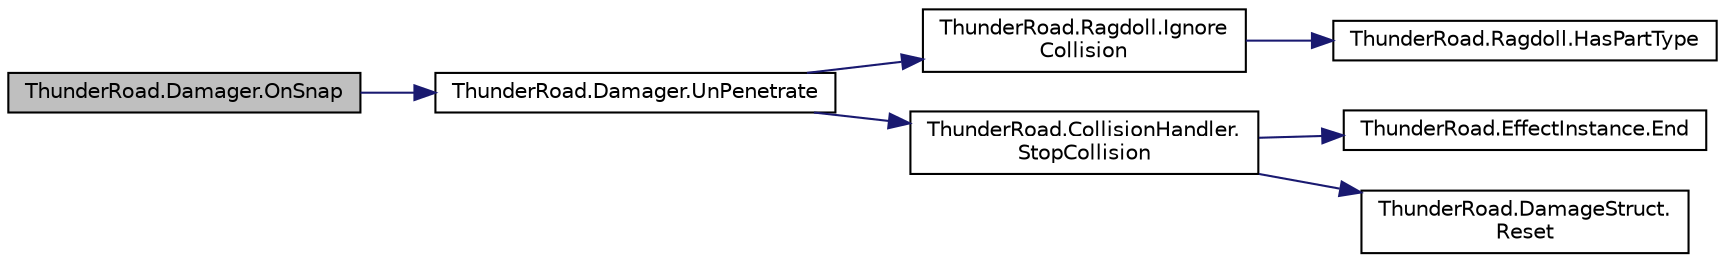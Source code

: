 digraph "ThunderRoad.Damager.OnSnap"
{
 // LATEX_PDF_SIZE
  edge [fontname="Helvetica",fontsize="10",labelfontname="Helvetica",labelfontsize="10"];
  node [fontname="Helvetica",fontsize="10",shape=record];
  rankdir="LR";
  Node1 [label="ThunderRoad.Damager.OnSnap",height=0.2,width=0.4,color="black", fillcolor="grey75", style="filled", fontcolor="black",tooltip="Called when [snap]."];
  Node1 -> Node2 [color="midnightblue",fontsize="10",style="solid",fontname="Helvetica"];
  Node2 [label="ThunderRoad.Damager.UnPenetrate",height=0.2,width=0.4,color="black", fillcolor="white", style="filled",URL="$class_thunder_road_1_1_damager.html#a9833200091ec2bbe4733cabf37fc19ae",tooltip="Uns the penetrate."];
  Node2 -> Node3 [color="midnightblue",fontsize="10",style="solid",fontname="Helvetica"];
  Node3 [label="ThunderRoad.Ragdoll.Ignore\lCollision",height=0.2,width=0.4,color="black", fillcolor="white", style="filled",URL="$class_thunder_road_1_1_ragdoll.html#a3429b1cdefa48b676118205483ad9406",tooltip="Ignores the collision."];
  Node3 -> Node4 [color="midnightblue",fontsize="10",style="solid",fontname="Helvetica"];
  Node4 [label="ThunderRoad.Ragdoll.HasPartType",height=0.2,width=0.4,color="black", fillcolor="white", style="filled",URL="$class_thunder_road_1_1_ragdoll.html#a8bf62a566d0502f63a0933c47d747d78",tooltip="Determines whether [has part type] [the specified part types]."];
  Node2 -> Node5 [color="midnightblue",fontsize="10",style="solid",fontname="Helvetica"];
  Node5 [label="ThunderRoad.CollisionHandler.\lStopCollision",height=0.2,width=0.4,color="black", fillcolor="white", style="filled",URL="$class_thunder_road_1_1_collision_handler.html#a5945ff101996a286d52c439d236f1c04",tooltip="Stops the collision."];
  Node5 -> Node6 [color="midnightblue",fontsize="10",style="solid",fontname="Helvetica"];
  Node6 [label="ThunderRoad.EffectInstance.End",height=0.2,width=0.4,color="black", fillcolor="white", style="filled",URL="$class_thunder_road_1_1_effect_instance.html#a2145ac61404303ad31bfda14880e77e5",tooltip="Ends the specified loop only."];
  Node5 -> Node7 [color="midnightblue",fontsize="10",style="solid",fontname="Helvetica"];
  Node7 [label="ThunderRoad.DamageStruct.\lReset",height=0.2,width=0.4,color="black", fillcolor="white", style="filled",URL="$struct_thunder_road_1_1_damage_struct.html#a187a874ad222f6753b0eddc8eb93f4c9",tooltip="Resets this instance."];
}
